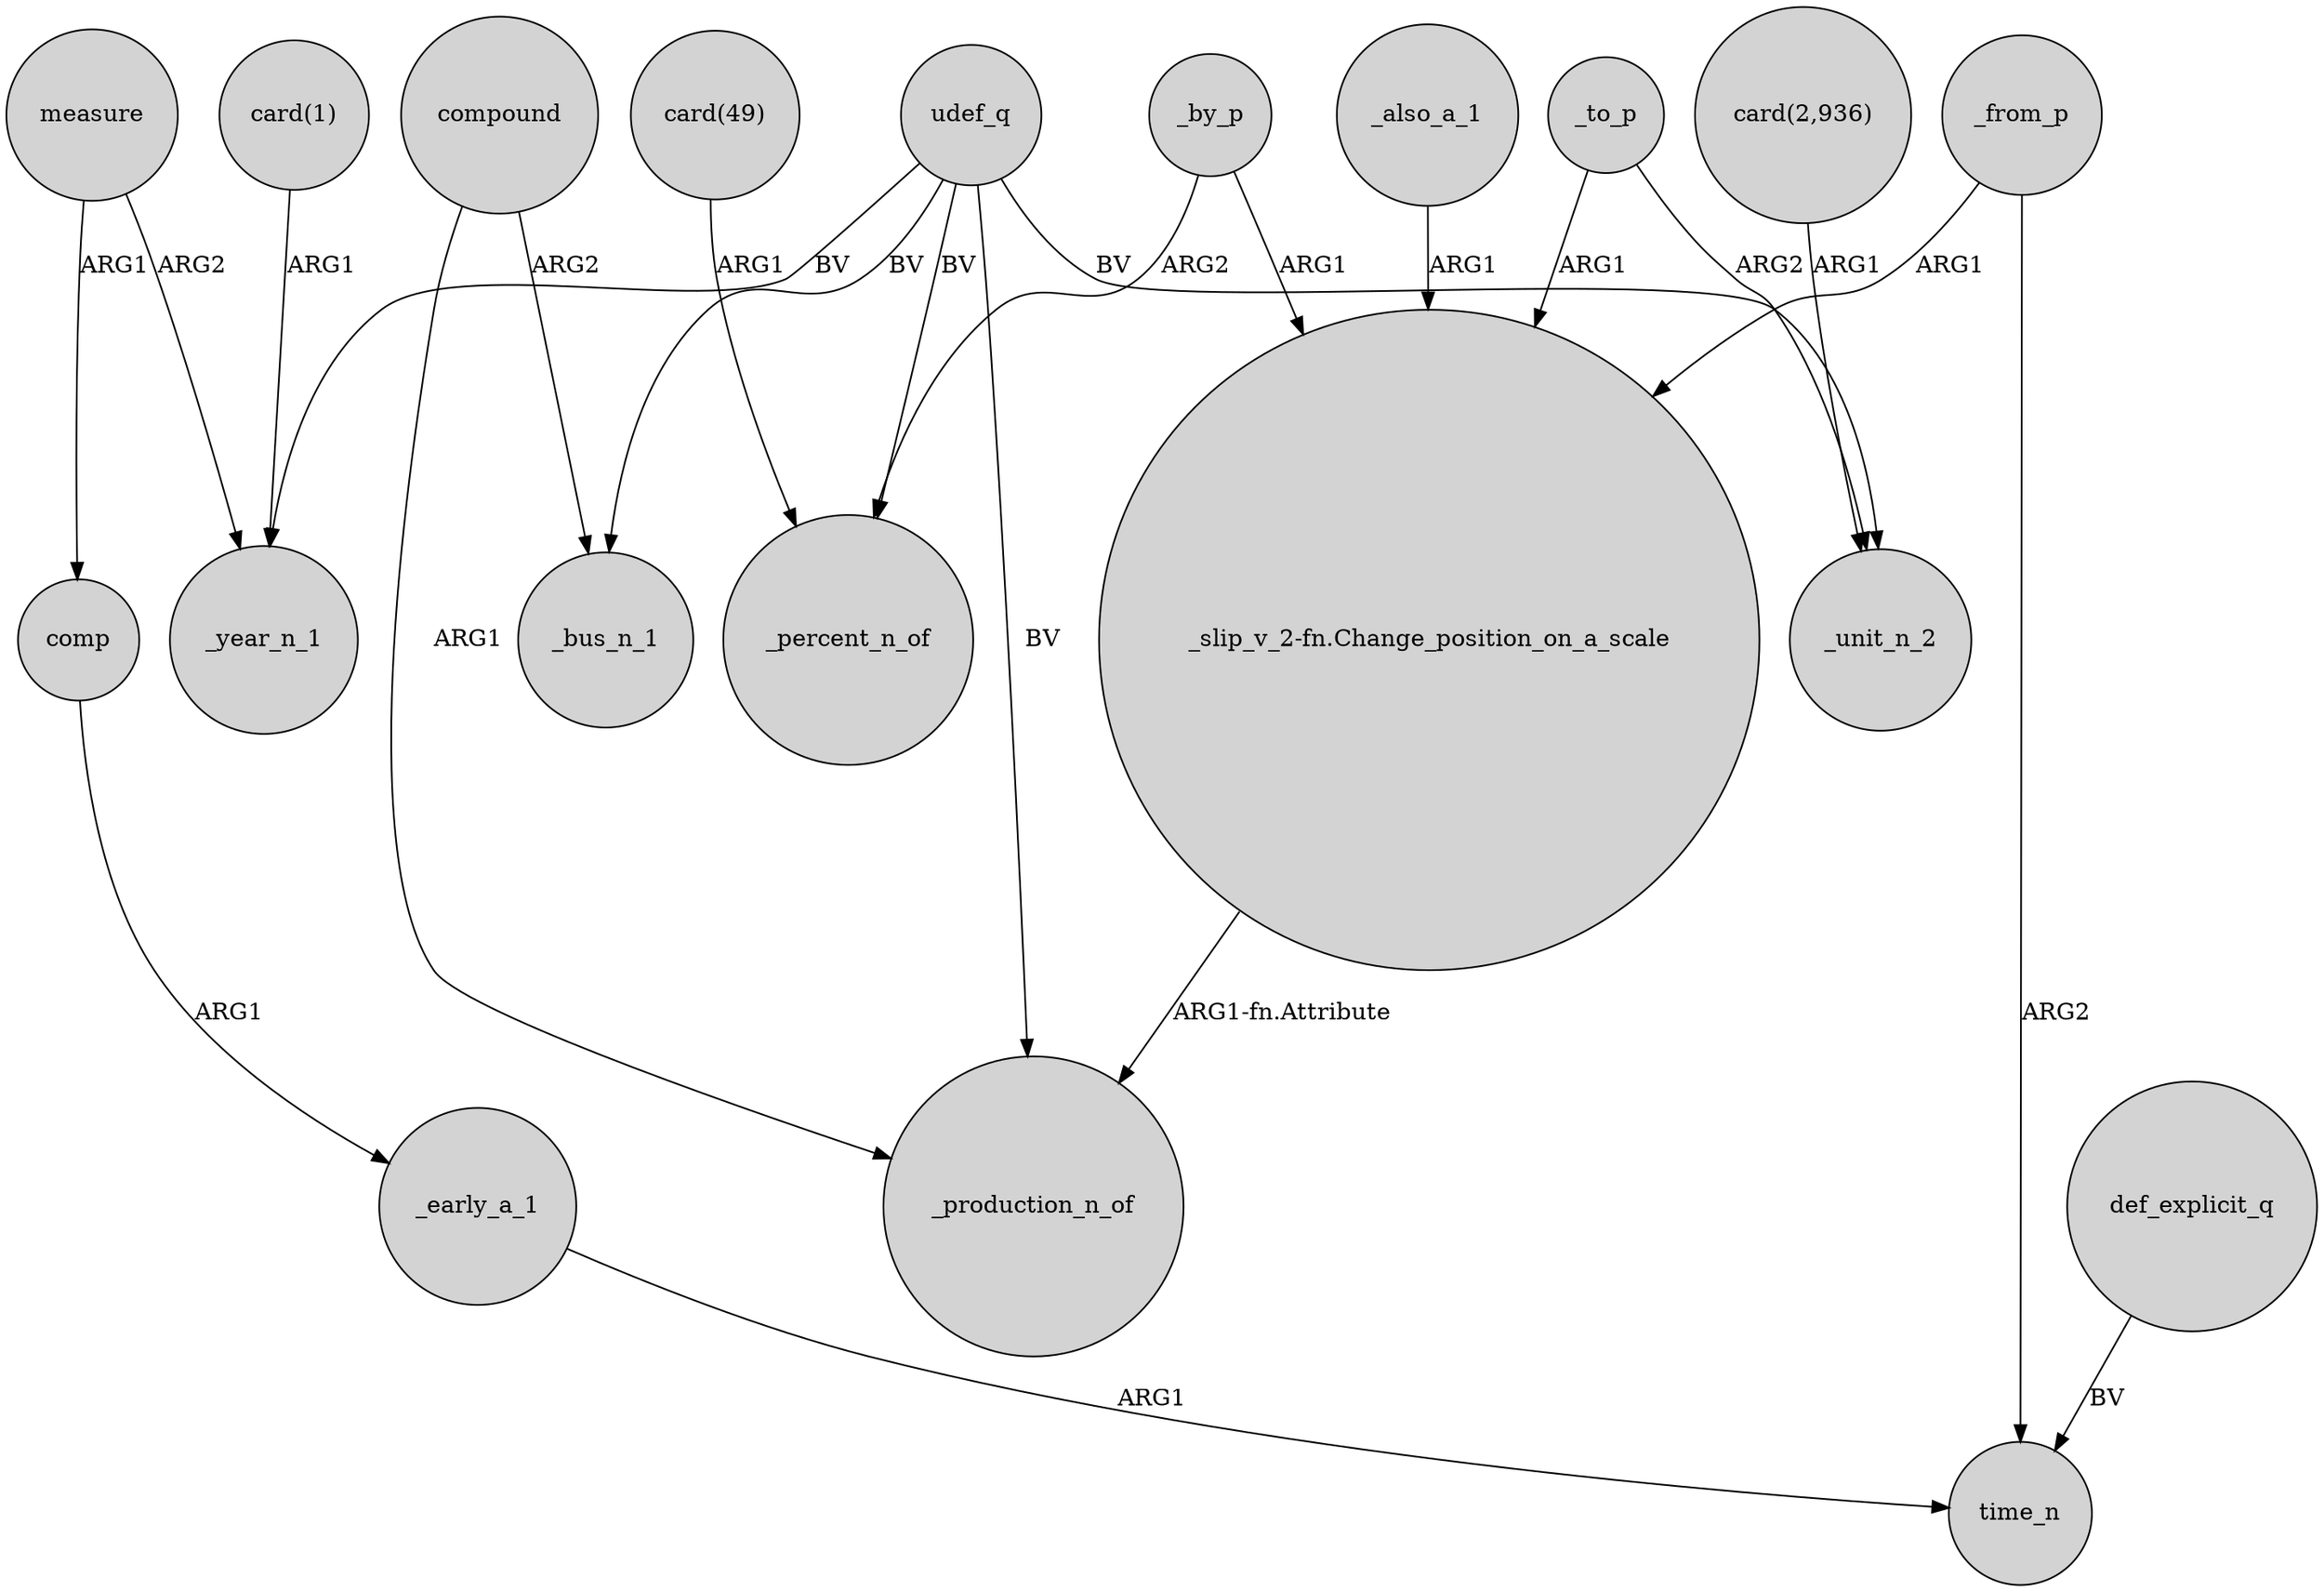 digraph {
	node [shape=circle style=filled]
	_early_a_1 -> time_n [label=ARG1]
	_by_p -> _percent_n_of [label=ARG2]
	_by_p -> "_slip_v_2-fn.Change_position_on_a_scale" [label=ARG1]
	_from_p -> "_slip_v_2-fn.Change_position_on_a_scale" [label=ARG1]
	"card(1)" -> _year_n_1 [label=ARG1]
	udef_q -> _unit_n_2 [label=BV]
	_to_p -> _unit_n_2 [label=ARG2]
	comp -> _early_a_1 [label=ARG1]
	_from_p -> time_n [label=ARG2]
	_also_a_1 -> "_slip_v_2-fn.Change_position_on_a_scale" [label=ARG1]
	udef_q -> _bus_n_1 [label=BV]
	"card(49)" -> _percent_n_of [label=ARG1]
	_to_p -> "_slip_v_2-fn.Change_position_on_a_scale" [label=ARG1]
	measure -> _year_n_1 [label=ARG2]
	udef_q -> _percent_n_of [label=BV]
	"_slip_v_2-fn.Change_position_on_a_scale" -> _production_n_of [label="ARG1-fn.Attribute"]
	measure -> comp [label=ARG1]
	def_explicit_q -> time_n [label=BV]
	udef_q -> _year_n_1 [label=BV]
	"card(2,936)" -> _unit_n_2 [label=ARG1]
	udef_q -> _production_n_of [label=BV]
	compound -> _production_n_of [label=ARG1]
	compound -> _bus_n_1 [label=ARG2]
}
